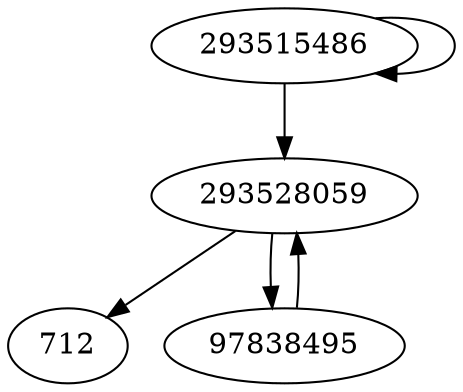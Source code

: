 digraph  {
712;
293528059;
293515486;
97838495;
293528059 -> 97838495;
293528059 -> 712;
293515486 -> 293528059;
293515486 -> 293515486;
97838495 -> 293528059;
}
